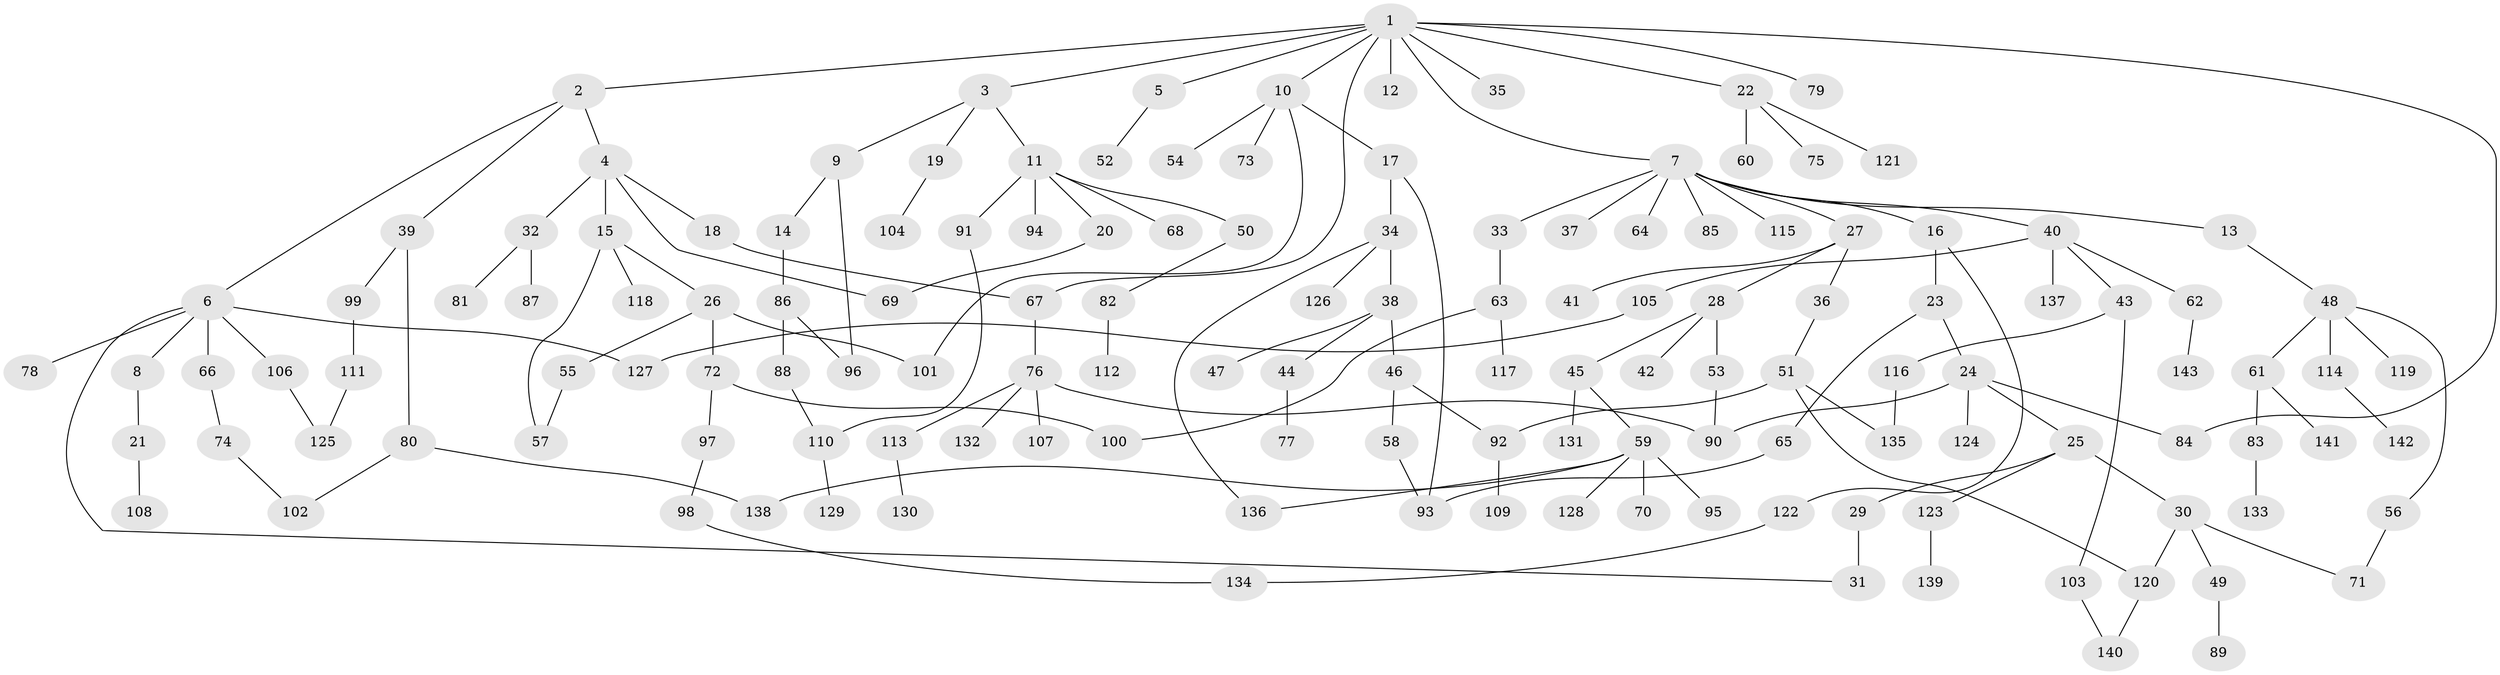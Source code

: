 // Generated by graph-tools (version 1.1) at 2025/41/03/09/25 04:41:15]
// undirected, 143 vertices, 166 edges
graph export_dot {
graph [start="1"]
  node [color=gray90,style=filled];
  1;
  2;
  3;
  4;
  5;
  6;
  7;
  8;
  9;
  10;
  11;
  12;
  13;
  14;
  15;
  16;
  17;
  18;
  19;
  20;
  21;
  22;
  23;
  24;
  25;
  26;
  27;
  28;
  29;
  30;
  31;
  32;
  33;
  34;
  35;
  36;
  37;
  38;
  39;
  40;
  41;
  42;
  43;
  44;
  45;
  46;
  47;
  48;
  49;
  50;
  51;
  52;
  53;
  54;
  55;
  56;
  57;
  58;
  59;
  60;
  61;
  62;
  63;
  64;
  65;
  66;
  67;
  68;
  69;
  70;
  71;
  72;
  73;
  74;
  75;
  76;
  77;
  78;
  79;
  80;
  81;
  82;
  83;
  84;
  85;
  86;
  87;
  88;
  89;
  90;
  91;
  92;
  93;
  94;
  95;
  96;
  97;
  98;
  99;
  100;
  101;
  102;
  103;
  104;
  105;
  106;
  107;
  108;
  109;
  110;
  111;
  112;
  113;
  114;
  115;
  116;
  117;
  118;
  119;
  120;
  121;
  122;
  123;
  124;
  125;
  126;
  127;
  128;
  129;
  130;
  131;
  132;
  133;
  134;
  135;
  136;
  137;
  138;
  139;
  140;
  141;
  142;
  143;
  1 -- 2;
  1 -- 3;
  1 -- 5;
  1 -- 7;
  1 -- 10;
  1 -- 12;
  1 -- 22;
  1 -- 35;
  1 -- 67;
  1 -- 79;
  1 -- 84;
  2 -- 4;
  2 -- 6;
  2 -- 39;
  3 -- 9;
  3 -- 11;
  3 -- 19;
  4 -- 15;
  4 -- 18;
  4 -- 32;
  4 -- 69;
  5 -- 52;
  6 -- 8;
  6 -- 31;
  6 -- 66;
  6 -- 78;
  6 -- 106;
  6 -- 127;
  7 -- 13;
  7 -- 16;
  7 -- 27;
  7 -- 33;
  7 -- 37;
  7 -- 40;
  7 -- 64;
  7 -- 85;
  7 -- 115;
  8 -- 21;
  9 -- 14;
  9 -- 96;
  10 -- 17;
  10 -- 54;
  10 -- 73;
  10 -- 101;
  11 -- 20;
  11 -- 50;
  11 -- 68;
  11 -- 91;
  11 -- 94;
  13 -- 48;
  14 -- 86;
  15 -- 26;
  15 -- 57;
  15 -- 118;
  16 -- 23;
  16 -- 122;
  17 -- 34;
  17 -- 93;
  18 -- 67;
  19 -- 104;
  20 -- 69;
  21 -- 108;
  22 -- 60;
  22 -- 75;
  22 -- 121;
  23 -- 24;
  23 -- 65;
  24 -- 25;
  24 -- 84;
  24 -- 90;
  24 -- 124;
  25 -- 29;
  25 -- 30;
  25 -- 123;
  26 -- 55;
  26 -- 72;
  26 -- 101;
  27 -- 28;
  27 -- 36;
  27 -- 41;
  28 -- 42;
  28 -- 45;
  28 -- 53;
  29 -- 31;
  30 -- 49;
  30 -- 71;
  30 -- 120;
  32 -- 81;
  32 -- 87;
  33 -- 63;
  34 -- 38;
  34 -- 126;
  34 -- 136;
  36 -- 51;
  38 -- 44;
  38 -- 46;
  38 -- 47;
  39 -- 80;
  39 -- 99;
  40 -- 43;
  40 -- 62;
  40 -- 105;
  40 -- 137;
  43 -- 103;
  43 -- 116;
  44 -- 77;
  45 -- 59;
  45 -- 131;
  46 -- 58;
  46 -- 92;
  48 -- 56;
  48 -- 61;
  48 -- 114;
  48 -- 119;
  49 -- 89;
  50 -- 82;
  51 -- 92;
  51 -- 120;
  51 -- 135;
  53 -- 90;
  55 -- 57;
  56 -- 71;
  58 -- 93;
  59 -- 70;
  59 -- 95;
  59 -- 128;
  59 -- 136;
  59 -- 138;
  61 -- 83;
  61 -- 141;
  62 -- 143;
  63 -- 100;
  63 -- 117;
  65 -- 93;
  66 -- 74;
  67 -- 76;
  72 -- 97;
  72 -- 100;
  74 -- 102;
  76 -- 107;
  76 -- 113;
  76 -- 132;
  76 -- 90;
  80 -- 102;
  80 -- 138;
  82 -- 112;
  83 -- 133;
  86 -- 88;
  86 -- 96;
  88 -- 110;
  91 -- 110;
  92 -- 109;
  97 -- 98;
  98 -- 134;
  99 -- 111;
  103 -- 140;
  105 -- 127;
  106 -- 125;
  110 -- 129;
  111 -- 125;
  113 -- 130;
  114 -- 142;
  116 -- 135;
  120 -- 140;
  122 -- 134;
  123 -- 139;
}
